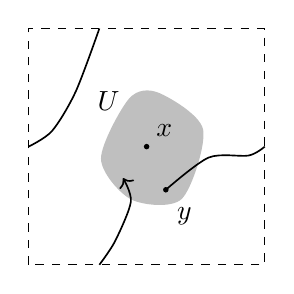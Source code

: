 \begin{tikzpicture}

% neighbourhood
  \fill[line width = .6pt, draw = none, fill = gray, fill opacity = .5] 
    plot [smooth cycle] coordinates
    {(17:.75) (77:.7) (110:.65) (195:.6) (254:.7) (304:.8)};
  \node[shape = coordinate, label = {above right:$x$}] (x) at (0,0) {};
  \fill[fill = black] (x) circle (1pt);
  \node (neighLabel) at (130:.75) {$U$};
% axes
  % \draw[->] (-1.5, -1.5) -- (1.5,-1.5);
  % \draw[->] (-1.5, -1.5) -- (-1.5,1.5);
  \draw[dashed] (-1.5, -1.5) rectangle (1.5,1.5);

% recurring point
  \node[shape = coordinate, label={[label distance=3pt]280:{$y$}}] (y) at (294:.6) {};
  \fill[fill = black] (y) circle (1pt);

  \draw[line width = .6pt, black] 
    plot [smooth] coordinates
    {(y) (-10:.8) (-5:1.3) (1.5,0)};

  \draw[line width = .6pt, black] 
    plot [smooth] coordinates
    {(-1.5,0) (-1.2, .2) (-.9,.7) (-.6,1.5)};
  
    \draw[line width = .6pt, black, ->] 
    plot [smooth] coordinates
    {(-.6,-1.5) (-.4,-1.2) (-.2,-.7) (-.3,-.4)};
\end{tikzpicture}